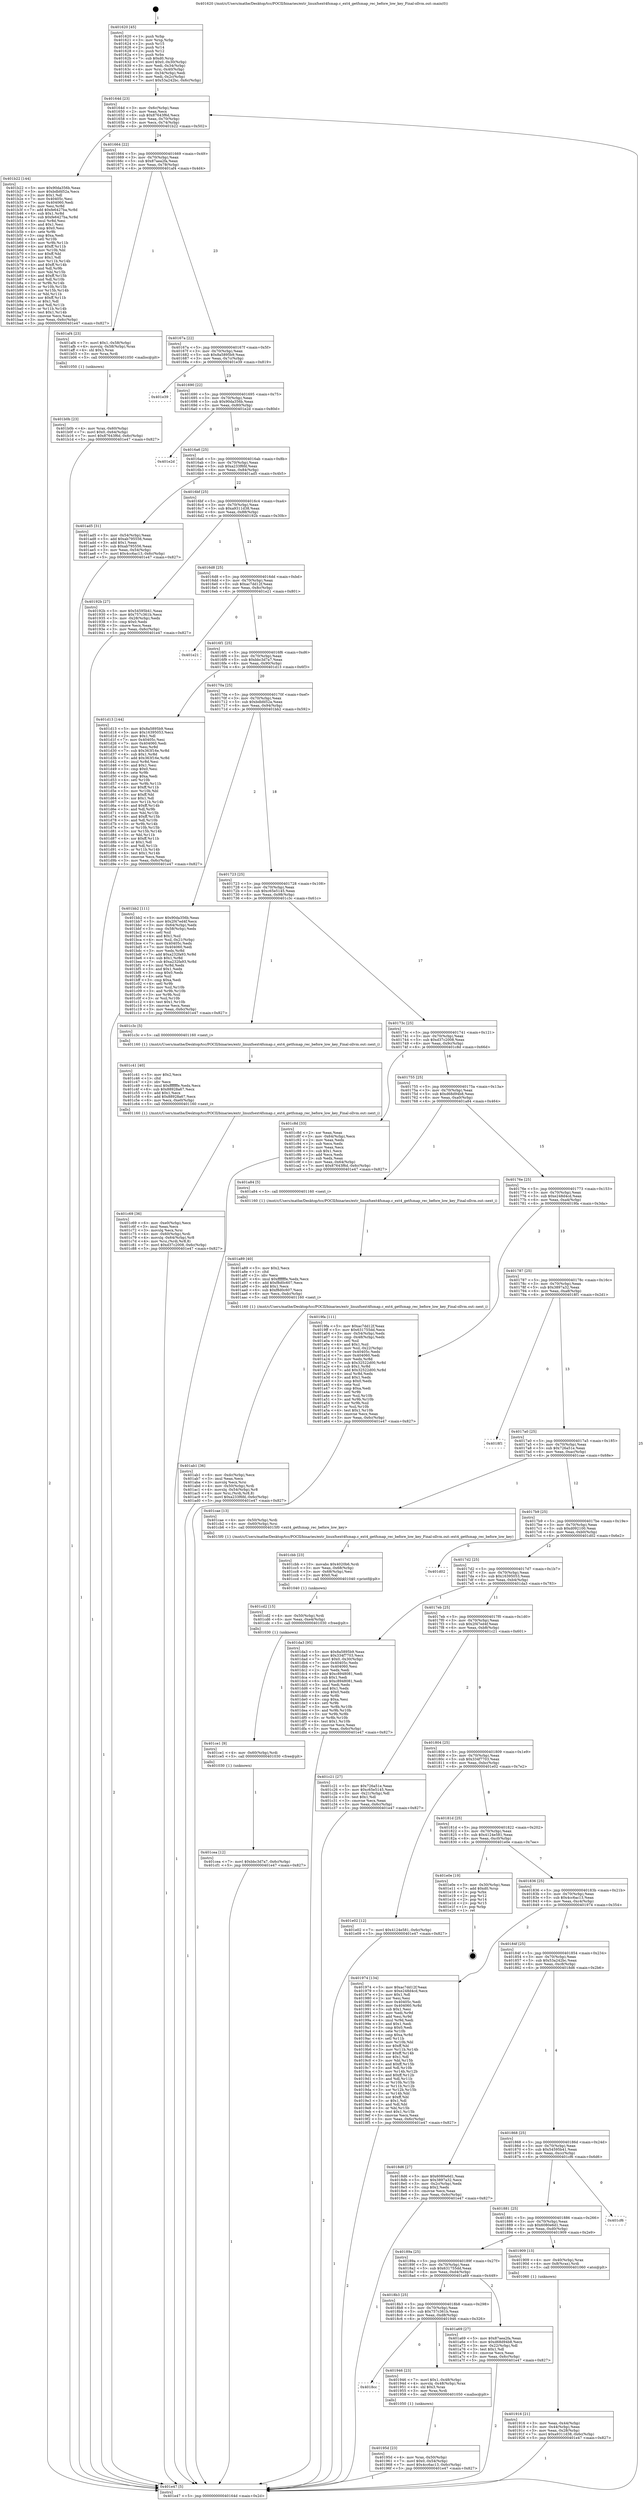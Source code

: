 digraph "0x401620" {
  label = "0x401620 (/mnt/c/Users/mathe/Desktop/tcc/POCII/binaries/extr_linuxfsext4fsmap.c_ext4_getfsmap_rec_before_low_key_Final-ollvm.out::main(0))"
  labelloc = "t"
  node[shape=record]

  Entry [label="",width=0.3,height=0.3,shape=circle,fillcolor=black,style=filled]
  "0x40164d" [label="{
     0x40164d [23]\l
     | [instrs]\l
     &nbsp;&nbsp;0x40164d \<+3\>: mov -0x6c(%rbp),%eax\l
     &nbsp;&nbsp;0x401650 \<+2\>: mov %eax,%ecx\l
     &nbsp;&nbsp;0x401652 \<+6\>: sub $0x87643f6d,%ecx\l
     &nbsp;&nbsp;0x401658 \<+3\>: mov %eax,-0x70(%rbp)\l
     &nbsp;&nbsp;0x40165b \<+3\>: mov %ecx,-0x74(%rbp)\l
     &nbsp;&nbsp;0x40165e \<+6\>: je 0000000000401b22 \<main+0x502\>\l
  }"]
  "0x401b22" [label="{
     0x401b22 [144]\l
     | [instrs]\l
     &nbsp;&nbsp;0x401b22 \<+5\>: mov $0x90da356b,%eax\l
     &nbsp;&nbsp;0x401b27 \<+5\>: mov $0xbdbfd52a,%ecx\l
     &nbsp;&nbsp;0x401b2c \<+2\>: mov $0x1,%dl\l
     &nbsp;&nbsp;0x401b2e \<+7\>: mov 0x40405c,%esi\l
     &nbsp;&nbsp;0x401b35 \<+7\>: mov 0x404060,%edi\l
     &nbsp;&nbsp;0x401b3c \<+3\>: mov %esi,%r8d\l
     &nbsp;&nbsp;0x401b3f \<+7\>: add $0xfe6427ba,%r8d\l
     &nbsp;&nbsp;0x401b46 \<+4\>: sub $0x1,%r8d\l
     &nbsp;&nbsp;0x401b4a \<+7\>: sub $0xfe6427ba,%r8d\l
     &nbsp;&nbsp;0x401b51 \<+4\>: imul %r8d,%esi\l
     &nbsp;&nbsp;0x401b55 \<+3\>: and $0x1,%esi\l
     &nbsp;&nbsp;0x401b58 \<+3\>: cmp $0x0,%esi\l
     &nbsp;&nbsp;0x401b5b \<+4\>: sete %r9b\l
     &nbsp;&nbsp;0x401b5f \<+3\>: cmp $0xa,%edi\l
     &nbsp;&nbsp;0x401b62 \<+4\>: setl %r10b\l
     &nbsp;&nbsp;0x401b66 \<+3\>: mov %r9b,%r11b\l
     &nbsp;&nbsp;0x401b69 \<+4\>: xor $0xff,%r11b\l
     &nbsp;&nbsp;0x401b6d \<+3\>: mov %r10b,%bl\l
     &nbsp;&nbsp;0x401b70 \<+3\>: xor $0xff,%bl\l
     &nbsp;&nbsp;0x401b73 \<+3\>: xor $0x1,%dl\l
     &nbsp;&nbsp;0x401b76 \<+3\>: mov %r11b,%r14b\l
     &nbsp;&nbsp;0x401b79 \<+4\>: and $0xff,%r14b\l
     &nbsp;&nbsp;0x401b7d \<+3\>: and %dl,%r9b\l
     &nbsp;&nbsp;0x401b80 \<+3\>: mov %bl,%r15b\l
     &nbsp;&nbsp;0x401b83 \<+4\>: and $0xff,%r15b\l
     &nbsp;&nbsp;0x401b87 \<+3\>: and %dl,%r10b\l
     &nbsp;&nbsp;0x401b8a \<+3\>: or %r9b,%r14b\l
     &nbsp;&nbsp;0x401b8d \<+3\>: or %r10b,%r15b\l
     &nbsp;&nbsp;0x401b90 \<+3\>: xor %r15b,%r14b\l
     &nbsp;&nbsp;0x401b93 \<+3\>: or %bl,%r11b\l
     &nbsp;&nbsp;0x401b96 \<+4\>: xor $0xff,%r11b\l
     &nbsp;&nbsp;0x401b9a \<+3\>: or $0x1,%dl\l
     &nbsp;&nbsp;0x401b9d \<+3\>: and %dl,%r11b\l
     &nbsp;&nbsp;0x401ba0 \<+3\>: or %r11b,%r14b\l
     &nbsp;&nbsp;0x401ba3 \<+4\>: test $0x1,%r14b\l
     &nbsp;&nbsp;0x401ba7 \<+3\>: cmovne %ecx,%eax\l
     &nbsp;&nbsp;0x401baa \<+3\>: mov %eax,-0x6c(%rbp)\l
     &nbsp;&nbsp;0x401bad \<+5\>: jmp 0000000000401e47 \<main+0x827\>\l
  }"]
  "0x401664" [label="{
     0x401664 [22]\l
     | [instrs]\l
     &nbsp;&nbsp;0x401664 \<+5\>: jmp 0000000000401669 \<main+0x49\>\l
     &nbsp;&nbsp;0x401669 \<+3\>: mov -0x70(%rbp),%eax\l
     &nbsp;&nbsp;0x40166c \<+5\>: sub $0x87aea2fa,%eax\l
     &nbsp;&nbsp;0x401671 \<+3\>: mov %eax,-0x78(%rbp)\l
     &nbsp;&nbsp;0x401674 \<+6\>: je 0000000000401af4 \<main+0x4d4\>\l
  }"]
  Exit [label="",width=0.3,height=0.3,shape=circle,fillcolor=black,style=filled,peripheries=2]
  "0x401af4" [label="{
     0x401af4 [23]\l
     | [instrs]\l
     &nbsp;&nbsp;0x401af4 \<+7\>: movl $0x1,-0x58(%rbp)\l
     &nbsp;&nbsp;0x401afb \<+4\>: movslq -0x58(%rbp),%rax\l
     &nbsp;&nbsp;0x401aff \<+4\>: shl $0x3,%rax\l
     &nbsp;&nbsp;0x401b03 \<+3\>: mov %rax,%rdi\l
     &nbsp;&nbsp;0x401b06 \<+5\>: call 0000000000401050 \<malloc@plt\>\l
     | [calls]\l
     &nbsp;&nbsp;0x401050 \{1\} (unknown)\l
  }"]
  "0x40167a" [label="{
     0x40167a [22]\l
     | [instrs]\l
     &nbsp;&nbsp;0x40167a \<+5\>: jmp 000000000040167f \<main+0x5f\>\l
     &nbsp;&nbsp;0x40167f \<+3\>: mov -0x70(%rbp),%eax\l
     &nbsp;&nbsp;0x401682 \<+5\>: sub $0x8a5895b9,%eax\l
     &nbsp;&nbsp;0x401687 \<+3\>: mov %eax,-0x7c(%rbp)\l
     &nbsp;&nbsp;0x40168a \<+6\>: je 0000000000401e39 \<main+0x819\>\l
  }"]
  "0x401cea" [label="{
     0x401cea [12]\l
     | [instrs]\l
     &nbsp;&nbsp;0x401cea \<+7\>: movl $0xbbc3d7a7,-0x6c(%rbp)\l
     &nbsp;&nbsp;0x401cf1 \<+5\>: jmp 0000000000401e47 \<main+0x827\>\l
  }"]
  "0x401e39" [label="{
     0x401e39\l
  }", style=dashed]
  "0x401690" [label="{
     0x401690 [22]\l
     | [instrs]\l
     &nbsp;&nbsp;0x401690 \<+5\>: jmp 0000000000401695 \<main+0x75\>\l
     &nbsp;&nbsp;0x401695 \<+3\>: mov -0x70(%rbp),%eax\l
     &nbsp;&nbsp;0x401698 \<+5\>: sub $0x90da356b,%eax\l
     &nbsp;&nbsp;0x40169d \<+3\>: mov %eax,-0x80(%rbp)\l
     &nbsp;&nbsp;0x4016a0 \<+6\>: je 0000000000401e2d \<main+0x80d\>\l
  }"]
  "0x401ce1" [label="{
     0x401ce1 [9]\l
     | [instrs]\l
     &nbsp;&nbsp;0x401ce1 \<+4\>: mov -0x60(%rbp),%rdi\l
     &nbsp;&nbsp;0x401ce5 \<+5\>: call 0000000000401030 \<free@plt\>\l
     | [calls]\l
     &nbsp;&nbsp;0x401030 \{1\} (unknown)\l
  }"]
  "0x401e2d" [label="{
     0x401e2d\l
  }", style=dashed]
  "0x4016a6" [label="{
     0x4016a6 [25]\l
     | [instrs]\l
     &nbsp;&nbsp;0x4016a6 \<+5\>: jmp 00000000004016ab \<main+0x8b\>\l
     &nbsp;&nbsp;0x4016ab \<+3\>: mov -0x70(%rbp),%eax\l
     &nbsp;&nbsp;0x4016ae \<+5\>: sub $0xa233f6fd,%eax\l
     &nbsp;&nbsp;0x4016b3 \<+6\>: mov %eax,-0x84(%rbp)\l
     &nbsp;&nbsp;0x4016b9 \<+6\>: je 0000000000401ad5 \<main+0x4b5\>\l
  }"]
  "0x401cd2" [label="{
     0x401cd2 [15]\l
     | [instrs]\l
     &nbsp;&nbsp;0x401cd2 \<+4\>: mov -0x50(%rbp),%rdi\l
     &nbsp;&nbsp;0x401cd6 \<+6\>: mov %eax,-0xe4(%rbp)\l
     &nbsp;&nbsp;0x401cdc \<+5\>: call 0000000000401030 \<free@plt\>\l
     | [calls]\l
     &nbsp;&nbsp;0x401030 \{1\} (unknown)\l
  }"]
  "0x401ad5" [label="{
     0x401ad5 [31]\l
     | [instrs]\l
     &nbsp;&nbsp;0x401ad5 \<+3\>: mov -0x54(%rbp),%eax\l
     &nbsp;&nbsp;0x401ad8 \<+5\>: add $0xab795556,%eax\l
     &nbsp;&nbsp;0x401add \<+3\>: add $0x1,%eax\l
     &nbsp;&nbsp;0x401ae0 \<+5\>: sub $0xab795556,%eax\l
     &nbsp;&nbsp;0x401ae5 \<+3\>: mov %eax,-0x54(%rbp)\l
     &nbsp;&nbsp;0x401ae8 \<+7\>: movl $0x4cc6ac13,-0x6c(%rbp)\l
     &nbsp;&nbsp;0x401aef \<+5\>: jmp 0000000000401e47 \<main+0x827\>\l
  }"]
  "0x4016bf" [label="{
     0x4016bf [25]\l
     | [instrs]\l
     &nbsp;&nbsp;0x4016bf \<+5\>: jmp 00000000004016c4 \<main+0xa4\>\l
     &nbsp;&nbsp;0x4016c4 \<+3\>: mov -0x70(%rbp),%eax\l
     &nbsp;&nbsp;0x4016c7 \<+5\>: sub $0xa9311d38,%eax\l
     &nbsp;&nbsp;0x4016cc \<+6\>: mov %eax,-0x88(%rbp)\l
     &nbsp;&nbsp;0x4016d2 \<+6\>: je 000000000040192b \<main+0x30b\>\l
  }"]
  "0x401cbb" [label="{
     0x401cbb [23]\l
     | [instrs]\l
     &nbsp;&nbsp;0x401cbb \<+10\>: movabs $0x4020b6,%rdi\l
     &nbsp;&nbsp;0x401cc5 \<+3\>: mov %eax,-0x68(%rbp)\l
     &nbsp;&nbsp;0x401cc8 \<+3\>: mov -0x68(%rbp),%esi\l
     &nbsp;&nbsp;0x401ccb \<+2\>: mov $0x0,%al\l
     &nbsp;&nbsp;0x401ccd \<+5\>: call 0000000000401040 \<printf@plt\>\l
     | [calls]\l
     &nbsp;&nbsp;0x401040 \{1\} (unknown)\l
  }"]
  "0x40192b" [label="{
     0x40192b [27]\l
     | [instrs]\l
     &nbsp;&nbsp;0x40192b \<+5\>: mov $0x54595b41,%eax\l
     &nbsp;&nbsp;0x401930 \<+5\>: mov $0x757c361b,%ecx\l
     &nbsp;&nbsp;0x401935 \<+3\>: mov -0x28(%rbp),%edx\l
     &nbsp;&nbsp;0x401938 \<+3\>: cmp $0x0,%edx\l
     &nbsp;&nbsp;0x40193b \<+3\>: cmove %ecx,%eax\l
     &nbsp;&nbsp;0x40193e \<+3\>: mov %eax,-0x6c(%rbp)\l
     &nbsp;&nbsp;0x401941 \<+5\>: jmp 0000000000401e47 \<main+0x827\>\l
  }"]
  "0x4016d8" [label="{
     0x4016d8 [25]\l
     | [instrs]\l
     &nbsp;&nbsp;0x4016d8 \<+5\>: jmp 00000000004016dd \<main+0xbd\>\l
     &nbsp;&nbsp;0x4016dd \<+3\>: mov -0x70(%rbp),%eax\l
     &nbsp;&nbsp;0x4016e0 \<+5\>: sub $0xac7dd12f,%eax\l
     &nbsp;&nbsp;0x4016e5 \<+6\>: mov %eax,-0x8c(%rbp)\l
     &nbsp;&nbsp;0x4016eb \<+6\>: je 0000000000401e21 \<main+0x801\>\l
  }"]
  "0x401c69" [label="{
     0x401c69 [36]\l
     | [instrs]\l
     &nbsp;&nbsp;0x401c69 \<+6\>: mov -0xe0(%rbp),%ecx\l
     &nbsp;&nbsp;0x401c6f \<+3\>: imul %eax,%ecx\l
     &nbsp;&nbsp;0x401c72 \<+3\>: movslq %ecx,%rsi\l
     &nbsp;&nbsp;0x401c75 \<+4\>: mov -0x60(%rbp),%rdi\l
     &nbsp;&nbsp;0x401c79 \<+4\>: movslq -0x64(%rbp),%r8\l
     &nbsp;&nbsp;0x401c7d \<+4\>: mov %rsi,(%rdi,%r8,8)\l
     &nbsp;&nbsp;0x401c81 \<+7\>: movl $0xd37c2008,-0x6c(%rbp)\l
     &nbsp;&nbsp;0x401c88 \<+5\>: jmp 0000000000401e47 \<main+0x827\>\l
  }"]
  "0x401e21" [label="{
     0x401e21\l
  }", style=dashed]
  "0x4016f1" [label="{
     0x4016f1 [25]\l
     | [instrs]\l
     &nbsp;&nbsp;0x4016f1 \<+5\>: jmp 00000000004016f6 \<main+0xd6\>\l
     &nbsp;&nbsp;0x4016f6 \<+3\>: mov -0x70(%rbp),%eax\l
     &nbsp;&nbsp;0x4016f9 \<+5\>: sub $0xbbc3d7a7,%eax\l
     &nbsp;&nbsp;0x4016fe \<+6\>: mov %eax,-0x90(%rbp)\l
     &nbsp;&nbsp;0x401704 \<+6\>: je 0000000000401d13 \<main+0x6f3\>\l
  }"]
  "0x401c41" [label="{
     0x401c41 [40]\l
     | [instrs]\l
     &nbsp;&nbsp;0x401c41 \<+5\>: mov $0x2,%ecx\l
     &nbsp;&nbsp;0x401c46 \<+1\>: cltd\l
     &nbsp;&nbsp;0x401c47 \<+2\>: idiv %ecx\l
     &nbsp;&nbsp;0x401c49 \<+6\>: imul $0xfffffffe,%edx,%ecx\l
     &nbsp;&nbsp;0x401c4f \<+6\>: sub $0x88928a67,%ecx\l
     &nbsp;&nbsp;0x401c55 \<+3\>: add $0x1,%ecx\l
     &nbsp;&nbsp;0x401c58 \<+6\>: add $0x88928a67,%ecx\l
     &nbsp;&nbsp;0x401c5e \<+6\>: mov %ecx,-0xe0(%rbp)\l
     &nbsp;&nbsp;0x401c64 \<+5\>: call 0000000000401160 \<next_i\>\l
     | [calls]\l
     &nbsp;&nbsp;0x401160 \{1\} (/mnt/c/Users/mathe/Desktop/tcc/POCII/binaries/extr_linuxfsext4fsmap.c_ext4_getfsmap_rec_before_low_key_Final-ollvm.out::next_i)\l
  }"]
  "0x401d13" [label="{
     0x401d13 [144]\l
     | [instrs]\l
     &nbsp;&nbsp;0x401d13 \<+5\>: mov $0x8a5895b9,%eax\l
     &nbsp;&nbsp;0x401d18 \<+5\>: mov $0x16395053,%ecx\l
     &nbsp;&nbsp;0x401d1d \<+2\>: mov $0x1,%dl\l
     &nbsp;&nbsp;0x401d1f \<+7\>: mov 0x40405c,%esi\l
     &nbsp;&nbsp;0x401d26 \<+7\>: mov 0x404060,%edi\l
     &nbsp;&nbsp;0x401d2d \<+3\>: mov %esi,%r8d\l
     &nbsp;&nbsp;0x401d30 \<+7\>: sub $0x363f16e,%r8d\l
     &nbsp;&nbsp;0x401d37 \<+4\>: sub $0x1,%r8d\l
     &nbsp;&nbsp;0x401d3b \<+7\>: add $0x363f16e,%r8d\l
     &nbsp;&nbsp;0x401d42 \<+4\>: imul %r8d,%esi\l
     &nbsp;&nbsp;0x401d46 \<+3\>: and $0x1,%esi\l
     &nbsp;&nbsp;0x401d49 \<+3\>: cmp $0x0,%esi\l
     &nbsp;&nbsp;0x401d4c \<+4\>: sete %r9b\l
     &nbsp;&nbsp;0x401d50 \<+3\>: cmp $0xa,%edi\l
     &nbsp;&nbsp;0x401d53 \<+4\>: setl %r10b\l
     &nbsp;&nbsp;0x401d57 \<+3\>: mov %r9b,%r11b\l
     &nbsp;&nbsp;0x401d5a \<+4\>: xor $0xff,%r11b\l
     &nbsp;&nbsp;0x401d5e \<+3\>: mov %r10b,%bl\l
     &nbsp;&nbsp;0x401d61 \<+3\>: xor $0xff,%bl\l
     &nbsp;&nbsp;0x401d64 \<+3\>: xor $0x1,%dl\l
     &nbsp;&nbsp;0x401d67 \<+3\>: mov %r11b,%r14b\l
     &nbsp;&nbsp;0x401d6a \<+4\>: and $0xff,%r14b\l
     &nbsp;&nbsp;0x401d6e \<+3\>: and %dl,%r9b\l
     &nbsp;&nbsp;0x401d71 \<+3\>: mov %bl,%r15b\l
     &nbsp;&nbsp;0x401d74 \<+4\>: and $0xff,%r15b\l
     &nbsp;&nbsp;0x401d78 \<+3\>: and %dl,%r10b\l
     &nbsp;&nbsp;0x401d7b \<+3\>: or %r9b,%r14b\l
     &nbsp;&nbsp;0x401d7e \<+3\>: or %r10b,%r15b\l
     &nbsp;&nbsp;0x401d81 \<+3\>: xor %r15b,%r14b\l
     &nbsp;&nbsp;0x401d84 \<+3\>: or %bl,%r11b\l
     &nbsp;&nbsp;0x401d87 \<+4\>: xor $0xff,%r11b\l
     &nbsp;&nbsp;0x401d8b \<+3\>: or $0x1,%dl\l
     &nbsp;&nbsp;0x401d8e \<+3\>: and %dl,%r11b\l
     &nbsp;&nbsp;0x401d91 \<+3\>: or %r11b,%r14b\l
     &nbsp;&nbsp;0x401d94 \<+4\>: test $0x1,%r14b\l
     &nbsp;&nbsp;0x401d98 \<+3\>: cmovne %ecx,%eax\l
     &nbsp;&nbsp;0x401d9b \<+3\>: mov %eax,-0x6c(%rbp)\l
     &nbsp;&nbsp;0x401d9e \<+5\>: jmp 0000000000401e47 \<main+0x827\>\l
  }"]
  "0x40170a" [label="{
     0x40170a [25]\l
     | [instrs]\l
     &nbsp;&nbsp;0x40170a \<+5\>: jmp 000000000040170f \<main+0xef\>\l
     &nbsp;&nbsp;0x40170f \<+3\>: mov -0x70(%rbp),%eax\l
     &nbsp;&nbsp;0x401712 \<+5\>: sub $0xbdbfd52a,%eax\l
     &nbsp;&nbsp;0x401717 \<+6\>: mov %eax,-0x94(%rbp)\l
     &nbsp;&nbsp;0x40171d \<+6\>: je 0000000000401bb2 \<main+0x592\>\l
  }"]
  "0x401b0b" [label="{
     0x401b0b [23]\l
     | [instrs]\l
     &nbsp;&nbsp;0x401b0b \<+4\>: mov %rax,-0x60(%rbp)\l
     &nbsp;&nbsp;0x401b0f \<+7\>: movl $0x0,-0x64(%rbp)\l
     &nbsp;&nbsp;0x401b16 \<+7\>: movl $0x87643f6d,-0x6c(%rbp)\l
     &nbsp;&nbsp;0x401b1d \<+5\>: jmp 0000000000401e47 \<main+0x827\>\l
  }"]
  "0x401bb2" [label="{
     0x401bb2 [111]\l
     | [instrs]\l
     &nbsp;&nbsp;0x401bb2 \<+5\>: mov $0x90da356b,%eax\l
     &nbsp;&nbsp;0x401bb7 \<+5\>: mov $0x2f47ed4f,%ecx\l
     &nbsp;&nbsp;0x401bbc \<+3\>: mov -0x64(%rbp),%edx\l
     &nbsp;&nbsp;0x401bbf \<+3\>: cmp -0x58(%rbp),%edx\l
     &nbsp;&nbsp;0x401bc2 \<+4\>: setl %sil\l
     &nbsp;&nbsp;0x401bc6 \<+4\>: and $0x1,%sil\l
     &nbsp;&nbsp;0x401bca \<+4\>: mov %sil,-0x21(%rbp)\l
     &nbsp;&nbsp;0x401bce \<+7\>: mov 0x40405c,%edx\l
     &nbsp;&nbsp;0x401bd5 \<+7\>: mov 0x404060,%edi\l
     &nbsp;&nbsp;0x401bdc \<+3\>: mov %edx,%r8d\l
     &nbsp;&nbsp;0x401bdf \<+7\>: add $0xa232fa93,%r8d\l
     &nbsp;&nbsp;0x401be6 \<+4\>: sub $0x1,%r8d\l
     &nbsp;&nbsp;0x401bea \<+7\>: sub $0xa232fa93,%r8d\l
     &nbsp;&nbsp;0x401bf1 \<+4\>: imul %r8d,%edx\l
     &nbsp;&nbsp;0x401bf5 \<+3\>: and $0x1,%edx\l
     &nbsp;&nbsp;0x401bf8 \<+3\>: cmp $0x0,%edx\l
     &nbsp;&nbsp;0x401bfb \<+4\>: sete %sil\l
     &nbsp;&nbsp;0x401bff \<+3\>: cmp $0xa,%edi\l
     &nbsp;&nbsp;0x401c02 \<+4\>: setl %r9b\l
     &nbsp;&nbsp;0x401c06 \<+3\>: mov %sil,%r10b\l
     &nbsp;&nbsp;0x401c09 \<+3\>: and %r9b,%r10b\l
     &nbsp;&nbsp;0x401c0c \<+3\>: xor %r9b,%sil\l
     &nbsp;&nbsp;0x401c0f \<+3\>: or %sil,%r10b\l
     &nbsp;&nbsp;0x401c12 \<+4\>: test $0x1,%r10b\l
     &nbsp;&nbsp;0x401c16 \<+3\>: cmovne %ecx,%eax\l
     &nbsp;&nbsp;0x401c19 \<+3\>: mov %eax,-0x6c(%rbp)\l
     &nbsp;&nbsp;0x401c1c \<+5\>: jmp 0000000000401e47 \<main+0x827\>\l
  }"]
  "0x401723" [label="{
     0x401723 [25]\l
     | [instrs]\l
     &nbsp;&nbsp;0x401723 \<+5\>: jmp 0000000000401728 \<main+0x108\>\l
     &nbsp;&nbsp;0x401728 \<+3\>: mov -0x70(%rbp),%eax\l
     &nbsp;&nbsp;0x40172b \<+5\>: sub $0xc65e5145,%eax\l
     &nbsp;&nbsp;0x401730 \<+6\>: mov %eax,-0x98(%rbp)\l
     &nbsp;&nbsp;0x401736 \<+6\>: je 0000000000401c3c \<main+0x61c\>\l
  }"]
  "0x401ab1" [label="{
     0x401ab1 [36]\l
     | [instrs]\l
     &nbsp;&nbsp;0x401ab1 \<+6\>: mov -0xdc(%rbp),%ecx\l
     &nbsp;&nbsp;0x401ab7 \<+3\>: imul %eax,%ecx\l
     &nbsp;&nbsp;0x401aba \<+3\>: movslq %ecx,%rsi\l
     &nbsp;&nbsp;0x401abd \<+4\>: mov -0x50(%rbp),%rdi\l
     &nbsp;&nbsp;0x401ac1 \<+4\>: movslq -0x54(%rbp),%r8\l
     &nbsp;&nbsp;0x401ac5 \<+4\>: mov %rsi,(%rdi,%r8,8)\l
     &nbsp;&nbsp;0x401ac9 \<+7\>: movl $0xa233f6fd,-0x6c(%rbp)\l
     &nbsp;&nbsp;0x401ad0 \<+5\>: jmp 0000000000401e47 \<main+0x827\>\l
  }"]
  "0x401c3c" [label="{
     0x401c3c [5]\l
     | [instrs]\l
     &nbsp;&nbsp;0x401c3c \<+5\>: call 0000000000401160 \<next_i\>\l
     | [calls]\l
     &nbsp;&nbsp;0x401160 \{1\} (/mnt/c/Users/mathe/Desktop/tcc/POCII/binaries/extr_linuxfsext4fsmap.c_ext4_getfsmap_rec_before_low_key_Final-ollvm.out::next_i)\l
  }"]
  "0x40173c" [label="{
     0x40173c [25]\l
     | [instrs]\l
     &nbsp;&nbsp;0x40173c \<+5\>: jmp 0000000000401741 \<main+0x121\>\l
     &nbsp;&nbsp;0x401741 \<+3\>: mov -0x70(%rbp),%eax\l
     &nbsp;&nbsp;0x401744 \<+5\>: sub $0xd37c2008,%eax\l
     &nbsp;&nbsp;0x401749 \<+6\>: mov %eax,-0x9c(%rbp)\l
     &nbsp;&nbsp;0x40174f \<+6\>: je 0000000000401c8d \<main+0x66d\>\l
  }"]
  "0x401a89" [label="{
     0x401a89 [40]\l
     | [instrs]\l
     &nbsp;&nbsp;0x401a89 \<+5\>: mov $0x2,%ecx\l
     &nbsp;&nbsp;0x401a8e \<+1\>: cltd\l
     &nbsp;&nbsp;0x401a8f \<+2\>: idiv %ecx\l
     &nbsp;&nbsp;0x401a91 \<+6\>: imul $0xfffffffe,%edx,%ecx\l
     &nbsp;&nbsp;0x401a97 \<+6\>: add $0xf8d0c607,%ecx\l
     &nbsp;&nbsp;0x401a9d \<+3\>: add $0x1,%ecx\l
     &nbsp;&nbsp;0x401aa0 \<+6\>: sub $0xf8d0c607,%ecx\l
     &nbsp;&nbsp;0x401aa6 \<+6\>: mov %ecx,-0xdc(%rbp)\l
     &nbsp;&nbsp;0x401aac \<+5\>: call 0000000000401160 \<next_i\>\l
     | [calls]\l
     &nbsp;&nbsp;0x401160 \{1\} (/mnt/c/Users/mathe/Desktop/tcc/POCII/binaries/extr_linuxfsext4fsmap.c_ext4_getfsmap_rec_before_low_key_Final-ollvm.out::next_i)\l
  }"]
  "0x401c8d" [label="{
     0x401c8d [33]\l
     | [instrs]\l
     &nbsp;&nbsp;0x401c8d \<+2\>: xor %eax,%eax\l
     &nbsp;&nbsp;0x401c8f \<+3\>: mov -0x64(%rbp),%ecx\l
     &nbsp;&nbsp;0x401c92 \<+2\>: mov %eax,%edx\l
     &nbsp;&nbsp;0x401c94 \<+2\>: sub %ecx,%edx\l
     &nbsp;&nbsp;0x401c96 \<+2\>: mov %eax,%ecx\l
     &nbsp;&nbsp;0x401c98 \<+3\>: sub $0x1,%ecx\l
     &nbsp;&nbsp;0x401c9b \<+2\>: add %ecx,%edx\l
     &nbsp;&nbsp;0x401c9d \<+2\>: sub %edx,%eax\l
     &nbsp;&nbsp;0x401c9f \<+3\>: mov %eax,-0x64(%rbp)\l
     &nbsp;&nbsp;0x401ca2 \<+7\>: movl $0x87643f6d,-0x6c(%rbp)\l
     &nbsp;&nbsp;0x401ca9 \<+5\>: jmp 0000000000401e47 \<main+0x827\>\l
  }"]
  "0x401755" [label="{
     0x401755 [25]\l
     | [instrs]\l
     &nbsp;&nbsp;0x401755 \<+5\>: jmp 000000000040175a \<main+0x13a\>\l
     &nbsp;&nbsp;0x40175a \<+3\>: mov -0x70(%rbp),%eax\l
     &nbsp;&nbsp;0x40175d \<+5\>: sub $0xd68d94b8,%eax\l
     &nbsp;&nbsp;0x401762 \<+6\>: mov %eax,-0xa0(%rbp)\l
     &nbsp;&nbsp;0x401768 \<+6\>: je 0000000000401a84 \<main+0x464\>\l
  }"]
  "0x40195d" [label="{
     0x40195d [23]\l
     | [instrs]\l
     &nbsp;&nbsp;0x40195d \<+4\>: mov %rax,-0x50(%rbp)\l
     &nbsp;&nbsp;0x401961 \<+7\>: movl $0x0,-0x54(%rbp)\l
     &nbsp;&nbsp;0x401968 \<+7\>: movl $0x4cc6ac13,-0x6c(%rbp)\l
     &nbsp;&nbsp;0x40196f \<+5\>: jmp 0000000000401e47 \<main+0x827\>\l
  }"]
  "0x401a84" [label="{
     0x401a84 [5]\l
     | [instrs]\l
     &nbsp;&nbsp;0x401a84 \<+5\>: call 0000000000401160 \<next_i\>\l
     | [calls]\l
     &nbsp;&nbsp;0x401160 \{1\} (/mnt/c/Users/mathe/Desktop/tcc/POCII/binaries/extr_linuxfsext4fsmap.c_ext4_getfsmap_rec_before_low_key_Final-ollvm.out::next_i)\l
  }"]
  "0x40176e" [label="{
     0x40176e [25]\l
     | [instrs]\l
     &nbsp;&nbsp;0x40176e \<+5\>: jmp 0000000000401773 \<main+0x153\>\l
     &nbsp;&nbsp;0x401773 \<+3\>: mov -0x70(%rbp),%eax\l
     &nbsp;&nbsp;0x401776 \<+5\>: sub $0xe248d4cd,%eax\l
     &nbsp;&nbsp;0x40177b \<+6\>: mov %eax,-0xa4(%rbp)\l
     &nbsp;&nbsp;0x401781 \<+6\>: je 00000000004019fa \<main+0x3da\>\l
  }"]
  "0x4018cc" [label="{
     0x4018cc\l
  }", style=dashed]
  "0x4019fa" [label="{
     0x4019fa [111]\l
     | [instrs]\l
     &nbsp;&nbsp;0x4019fa \<+5\>: mov $0xac7dd12f,%eax\l
     &nbsp;&nbsp;0x4019ff \<+5\>: mov $0x631755dd,%ecx\l
     &nbsp;&nbsp;0x401a04 \<+3\>: mov -0x54(%rbp),%edx\l
     &nbsp;&nbsp;0x401a07 \<+3\>: cmp -0x48(%rbp),%edx\l
     &nbsp;&nbsp;0x401a0a \<+4\>: setl %sil\l
     &nbsp;&nbsp;0x401a0e \<+4\>: and $0x1,%sil\l
     &nbsp;&nbsp;0x401a12 \<+4\>: mov %sil,-0x22(%rbp)\l
     &nbsp;&nbsp;0x401a16 \<+7\>: mov 0x40405c,%edx\l
     &nbsp;&nbsp;0x401a1d \<+7\>: mov 0x404060,%edi\l
     &nbsp;&nbsp;0x401a24 \<+3\>: mov %edx,%r8d\l
     &nbsp;&nbsp;0x401a27 \<+7\>: sub $0x32522d00,%r8d\l
     &nbsp;&nbsp;0x401a2e \<+4\>: sub $0x1,%r8d\l
     &nbsp;&nbsp;0x401a32 \<+7\>: add $0x32522d00,%r8d\l
     &nbsp;&nbsp;0x401a39 \<+4\>: imul %r8d,%edx\l
     &nbsp;&nbsp;0x401a3d \<+3\>: and $0x1,%edx\l
     &nbsp;&nbsp;0x401a40 \<+3\>: cmp $0x0,%edx\l
     &nbsp;&nbsp;0x401a43 \<+4\>: sete %sil\l
     &nbsp;&nbsp;0x401a47 \<+3\>: cmp $0xa,%edi\l
     &nbsp;&nbsp;0x401a4a \<+4\>: setl %r9b\l
     &nbsp;&nbsp;0x401a4e \<+3\>: mov %sil,%r10b\l
     &nbsp;&nbsp;0x401a51 \<+3\>: and %r9b,%r10b\l
     &nbsp;&nbsp;0x401a54 \<+3\>: xor %r9b,%sil\l
     &nbsp;&nbsp;0x401a57 \<+3\>: or %sil,%r10b\l
     &nbsp;&nbsp;0x401a5a \<+4\>: test $0x1,%r10b\l
     &nbsp;&nbsp;0x401a5e \<+3\>: cmovne %ecx,%eax\l
     &nbsp;&nbsp;0x401a61 \<+3\>: mov %eax,-0x6c(%rbp)\l
     &nbsp;&nbsp;0x401a64 \<+5\>: jmp 0000000000401e47 \<main+0x827\>\l
  }"]
  "0x401787" [label="{
     0x401787 [25]\l
     | [instrs]\l
     &nbsp;&nbsp;0x401787 \<+5\>: jmp 000000000040178c \<main+0x16c\>\l
     &nbsp;&nbsp;0x40178c \<+3\>: mov -0x70(%rbp),%eax\l
     &nbsp;&nbsp;0x40178f \<+5\>: sub $0x3897a32,%eax\l
     &nbsp;&nbsp;0x401794 \<+6\>: mov %eax,-0xa8(%rbp)\l
     &nbsp;&nbsp;0x40179a \<+6\>: je 00000000004018f1 \<main+0x2d1\>\l
  }"]
  "0x401946" [label="{
     0x401946 [23]\l
     | [instrs]\l
     &nbsp;&nbsp;0x401946 \<+7\>: movl $0x1,-0x48(%rbp)\l
     &nbsp;&nbsp;0x40194d \<+4\>: movslq -0x48(%rbp),%rax\l
     &nbsp;&nbsp;0x401951 \<+4\>: shl $0x3,%rax\l
     &nbsp;&nbsp;0x401955 \<+3\>: mov %rax,%rdi\l
     &nbsp;&nbsp;0x401958 \<+5\>: call 0000000000401050 \<malloc@plt\>\l
     | [calls]\l
     &nbsp;&nbsp;0x401050 \{1\} (unknown)\l
  }"]
  "0x4018f1" [label="{
     0x4018f1\l
  }", style=dashed]
  "0x4017a0" [label="{
     0x4017a0 [25]\l
     | [instrs]\l
     &nbsp;&nbsp;0x4017a0 \<+5\>: jmp 00000000004017a5 \<main+0x185\>\l
     &nbsp;&nbsp;0x4017a5 \<+3\>: mov -0x70(%rbp),%eax\l
     &nbsp;&nbsp;0x4017a8 \<+5\>: sub $0x726a51e,%eax\l
     &nbsp;&nbsp;0x4017ad \<+6\>: mov %eax,-0xac(%rbp)\l
     &nbsp;&nbsp;0x4017b3 \<+6\>: je 0000000000401cae \<main+0x68e\>\l
  }"]
  "0x4018b3" [label="{
     0x4018b3 [25]\l
     | [instrs]\l
     &nbsp;&nbsp;0x4018b3 \<+5\>: jmp 00000000004018b8 \<main+0x298\>\l
     &nbsp;&nbsp;0x4018b8 \<+3\>: mov -0x70(%rbp),%eax\l
     &nbsp;&nbsp;0x4018bb \<+5\>: sub $0x757c361b,%eax\l
     &nbsp;&nbsp;0x4018c0 \<+6\>: mov %eax,-0xd8(%rbp)\l
     &nbsp;&nbsp;0x4018c6 \<+6\>: je 0000000000401946 \<main+0x326\>\l
  }"]
  "0x401cae" [label="{
     0x401cae [13]\l
     | [instrs]\l
     &nbsp;&nbsp;0x401cae \<+4\>: mov -0x50(%rbp),%rdi\l
     &nbsp;&nbsp;0x401cb2 \<+4\>: mov -0x60(%rbp),%rsi\l
     &nbsp;&nbsp;0x401cb6 \<+5\>: call 00000000004015f0 \<ext4_getfsmap_rec_before_low_key\>\l
     | [calls]\l
     &nbsp;&nbsp;0x4015f0 \{1\} (/mnt/c/Users/mathe/Desktop/tcc/POCII/binaries/extr_linuxfsext4fsmap.c_ext4_getfsmap_rec_before_low_key_Final-ollvm.out::ext4_getfsmap_rec_before_low_key)\l
  }"]
  "0x4017b9" [label="{
     0x4017b9 [25]\l
     | [instrs]\l
     &nbsp;&nbsp;0x4017b9 \<+5\>: jmp 00000000004017be \<main+0x19e\>\l
     &nbsp;&nbsp;0x4017be \<+3\>: mov -0x70(%rbp),%eax\l
     &nbsp;&nbsp;0x4017c1 \<+5\>: sub $0xd092100,%eax\l
     &nbsp;&nbsp;0x4017c6 \<+6\>: mov %eax,-0xb0(%rbp)\l
     &nbsp;&nbsp;0x4017cc \<+6\>: je 0000000000401d02 \<main+0x6e2\>\l
  }"]
  "0x401a69" [label="{
     0x401a69 [27]\l
     | [instrs]\l
     &nbsp;&nbsp;0x401a69 \<+5\>: mov $0x87aea2fa,%eax\l
     &nbsp;&nbsp;0x401a6e \<+5\>: mov $0xd68d94b8,%ecx\l
     &nbsp;&nbsp;0x401a73 \<+3\>: mov -0x22(%rbp),%dl\l
     &nbsp;&nbsp;0x401a76 \<+3\>: test $0x1,%dl\l
     &nbsp;&nbsp;0x401a79 \<+3\>: cmovne %ecx,%eax\l
     &nbsp;&nbsp;0x401a7c \<+3\>: mov %eax,-0x6c(%rbp)\l
     &nbsp;&nbsp;0x401a7f \<+5\>: jmp 0000000000401e47 \<main+0x827\>\l
  }"]
  "0x401d02" [label="{
     0x401d02\l
  }", style=dashed]
  "0x4017d2" [label="{
     0x4017d2 [25]\l
     | [instrs]\l
     &nbsp;&nbsp;0x4017d2 \<+5\>: jmp 00000000004017d7 \<main+0x1b7\>\l
     &nbsp;&nbsp;0x4017d7 \<+3\>: mov -0x70(%rbp),%eax\l
     &nbsp;&nbsp;0x4017da \<+5\>: sub $0x16395053,%eax\l
     &nbsp;&nbsp;0x4017df \<+6\>: mov %eax,-0xb4(%rbp)\l
     &nbsp;&nbsp;0x4017e5 \<+6\>: je 0000000000401da3 \<main+0x783\>\l
  }"]
  "0x401916" [label="{
     0x401916 [21]\l
     | [instrs]\l
     &nbsp;&nbsp;0x401916 \<+3\>: mov %eax,-0x44(%rbp)\l
     &nbsp;&nbsp;0x401919 \<+3\>: mov -0x44(%rbp),%eax\l
     &nbsp;&nbsp;0x40191c \<+3\>: mov %eax,-0x28(%rbp)\l
     &nbsp;&nbsp;0x40191f \<+7\>: movl $0xa9311d38,-0x6c(%rbp)\l
     &nbsp;&nbsp;0x401926 \<+5\>: jmp 0000000000401e47 \<main+0x827\>\l
  }"]
  "0x401da3" [label="{
     0x401da3 [95]\l
     | [instrs]\l
     &nbsp;&nbsp;0x401da3 \<+5\>: mov $0x8a5895b9,%eax\l
     &nbsp;&nbsp;0x401da8 \<+5\>: mov $0x334f7703,%ecx\l
     &nbsp;&nbsp;0x401dad \<+7\>: movl $0x0,-0x30(%rbp)\l
     &nbsp;&nbsp;0x401db4 \<+7\>: mov 0x40405c,%edx\l
     &nbsp;&nbsp;0x401dbb \<+7\>: mov 0x404060,%esi\l
     &nbsp;&nbsp;0x401dc2 \<+2\>: mov %edx,%edi\l
     &nbsp;&nbsp;0x401dc4 \<+6\>: add $0xc8948081,%edi\l
     &nbsp;&nbsp;0x401dca \<+3\>: sub $0x1,%edi\l
     &nbsp;&nbsp;0x401dcd \<+6\>: sub $0xc8948081,%edi\l
     &nbsp;&nbsp;0x401dd3 \<+3\>: imul %edi,%edx\l
     &nbsp;&nbsp;0x401dd6 \<+3\>: and $0x1,%edx\l
     &nbsp;&nbsp;0x401dd9 \<+3\>: cmp $0x0,%edx\l
     &nbsp;&nbsp;0x401ddc \<+4\>: sete %r8b\l
     &nbsp;&nbsp;0x401de0 \<+3\>: cmp $0xa,%esi\l
     &nbsp;&nbsp;0x401de3 \<+4\>: setl %r9b\l
     &nbsp;&nbsp;0x401de7 \<+3\>: mov %r8b,%r10b\l
     &nbsp;&nbsp;0x401dea \<+3\>: and %r9b,%r10b\l
     &nbsp;&nbsp;0x401ded \<+3\>: xor %r9b,%r8b\l
     &nbsp;&nbsp;0x401df0 \<+3\>: or %r8b,%r10b\l
     &nbsp;&nbsp;0x401df3 \<+4\>: test $0x1,%r10b\l
     &nbsp;&nbsp;0x401df7 \<+3\>: cmovne %ecx,%eax\l
     &nbsp;&nbsp;0x401dfa \<+3\>: mov %eax,-0x6c(%rbp)\l
     &nbsp;&nbsp;0x401dfd \<+5\>: jmp 0000000000401e47 \<main+0x827\>\l
  }"]
  "0x4017eb" [label="{
     0x4017eb [25]\l
     | [instrs]\l
     &nbsp;&nbsp;0x4017eb \<+5\>: jmp 00000000004017f0 \<main+0x1d0\>\l
     &nbsp;&nbsp;0x4017f0 \<+3\>: mov -0x70(%rbp),%eax\l
     &nbsp;&nbsp;0x4017f3 \<+5\>: sub $0x2f47ed4f,%eax\l
     &nbsp;&nbsp;0x4017f8 \<+6\>: mov %eax,-0xb8(%rbp)\l
     &nbsp;&nbsp;0x4017fe \<+6\>: je 0000000000401c21 \<main+0x601\>\l
  }"]
  "0x40189a" [label="{
     0x40189a [25]\l
     | [instrs]\l
     &nbsp;&nbsp;0x40189a \<+5\>: jmp 000000000040189f \<main+0x27f\>\l
     &nbsp;&nbsp;0x40189f \<+3\>: mov -0x70(%rbp),%eax\l
     &nbsp;&nbsp;0x4018a2 \<+5\>: sub $0x631755dd,%eax\l
     &nbsp;&nbsp;0x4018a7 \<+6\>: mov %eax,-0xd4(%rbp)\l
     &nbsp;&nbsp;0x4018ad \<+6\>: je 0000000000401a69 \<main+0x449\>\l
  }"]
  "0x401c21" [label="{
     0x401c21 [27]\l
     | [instrs]\l
     &nbsp;&nbsp;0x401c21 \<+5\>: mov $0x726a51e,%eax\l
     &nbsp;&nbsp;0x401c26 \<+5\>: mov $0xc65e5145,%ecx\l
     &nbsp;&nbsp;0x401c2b \<+3\>: mov -0x21(%rbp),%dl\l
     &nbsp;&nbsp;0x401c2e \<+3\>: test $0x1,%dl\l
     &nbsp;&nbsp;0x401c31 \<+3\>: cmovne %ecx,%eax\l
     &nbsp;&nbsp;0x401c34 \<+3\>: mov %eax,-0x6c(%rbp)\l
     &nbsp;&nbsp;0x401c37 \<+5\>: jmp 0000000000401e47 \<main+0x827\>\l
  }"]
  "0x401804" [label="{
     0x401804 [25]\l
     | [instrs]\l
     &nbsp;&nbsp;0x401804 \<+5\>: jmp 0000000000401809 \<main+0x1e9\>\l
     &nbsp;&nbsp;0x401809 \<+3\>: mov -0x70(%rbp),%eax\l
     &nbsp;&nbsp;0x40180c \<+5\>: sub $0x334f7703,%eax\l
     &nbsp;&nbsp;0x401811 \<+6\>: mov %eax,-0xbc(%rbp)\l
     &nbsp;&nbsp;0x401817 \<+6\>: je 0000000000401e02 \<main+0x7e2\>\l
  }"]
  "0x401909" [label="{
     0x401909 [13]\l
     | [instrs]\l
     &nbsp;&nbsp;0x401909 \<+4\>: mov -0x40(%rbp),%rax\l
     &nbsp;&nbsp;0x40190d \<+4\>: mov 0x8(%rax),%rdi\l
     &nbsp;&nbsp;0x401911 \<+5\>: call 0000000000401060 \<atoi@plt\>\l
     | [calls]\l
     &nbsp;&nbsp;0x401060 \{1\} (unknown)\l
  }"]
  "0x401e02" [label="{
     0x401e02 [12]\l
     | [instrs]\l
     &nbsp;&nbsp;0x401e02 \<+7\>: movl $0x4124e581,-0x6c(%rbp)\l
     &nbsp;&nbsp;0x401e09 \<+5\>: jmp 0000000000401e47 \<main+0x827\>\l
  }"]
  "0x40181d" [label="{
     0x40181d [25]\l
     | [instrs]\l
     &nbsp;&nbsp;0x40181d \<+5\>: jmp 0000000000401822 \<main+0x202\>\l
     &nbsp;&nbsp;0x401822 \<+3\>: mov -0x70(%rbp),%eax\l
     &nbsp;&nbsp;0x401825 \<+5\>: sub $0x4124e581,%eax\l
     &nbsp;&nbsp;0x40182a \<+6\>: mov %eax,-0xc0(%rbp)\l
     &nbsp;&nbsp;0x401830 \<+6\>: je 0000000000401e0e \<main+0x7ee\>\l
  }"]
  "0x401881" [label="{
     0x401881 [25]\l
     | [instrs]\l
     &nbsp;&nbsp;0x401881 \<+5\>: jmp 0000000000401886 \<main+0x266\>\l
     &nbsp;&nbsp;0x401886 \<+3\>: mov -0x70(%rbp),%eax\l
     &nbsp;&nbsp;0x401889 \<+5\>: sub $0x6080e6d1,%eax\l
     &nbsp;&nbsp;0x40188e \<+6\>: mov %eax,-0xd0(%rbp)\l
     &nbsp;&nbsp;0x401894 \<+6\>: je 0000000000401909 \<main+0x2e9\>\l
  }"]
  "0x401e0e" [label="{
     0x401e0e [19]\l
     | [instrs]\l
     &nbsp;&nbsp;0x401e0e \<+3\>: mov -0x30(%rbp),%eax\l
     &nbsp;&nbsp;0x401e11 \<+7\>: add $0xd0,%rsp\l
     &nbsp;&nbsp;0x401e18 \<+1\>: pop %rbx\l
     &nbsp;&nbsp;0x401e19 \<+2\>: pop %r12\l
     &nbsp;&nbsp;0x401e1b \<+2\>: pop %r14\l
     &nbsp;&nbsp;0x401e1d \<+2\>: pop %r15\l
     &nbsp;&nbsp;0x401e1f \<+1\>: pop %rbp\l
     &nbsp;&nbsp;0x401e20 \<+1\>: ret\l
  }"]
  "0x401836" [label="{
     0x401836 [25]\l
     | [instrs]\l
     &nbsp;&nbsp;0x401836 \<+5\>: jmp 000000000040183b \<main+0x21b\>\l
     &nbsp;&nbsp;0x40183b \<+3\>: mov -0x70(%rbp),%eax\l
     &nbsp;&nbsp;0x40183e \<+5\>: sub $0x4cc6ac13,%eax\l
     &nbsp;&nbsp;0x401843 \<+6\>: mov %eax,-0xc4(%rbp)\l
     &nbsp;&nbsp;0x401849 \<+6\>: je 0000000000401974 \<main+0x354\>\l
  }"]
  "0x401cf6" [label="{
     0x401cf6\l
  }", style=dashed]
  "0x401974" [label="{
     0x401974 [134]\l
     | [instrs]\l
     &nbsp;&nbsp;0x401974 \<+5\>: mov $0xac7dd12f,%eax\l
     &nbsp;&nbsp;0x401979 \<+5\>: mov $0xe248d4cd,%ecx\l
     &nbsp;&nbsp;0x40197e \<+2\>: mov $0x1,%dl\l
     &nbsp;&nbsp;0x401980 \<+2\>: xor %esi,%esi\l
     &nbsp;&nbsp;0x401982 \<+7\>: mov 0x40405c,%edi\l
     &nbsp;&nbsp;0x401989 \<+8\>: mov 0x404060,%r8d\l
     &nbsp;&nbsp;0x401991 \<+3\>: sub $0x1,%esi\l
     &nbsp;&nbsp;0x401994 \<+3\>: mov %edi,%r9d\l
     &nbsp;&nbsp;0x401997 \<+3\>: add %esi,%r9d\l
     &nbsp;&nbsp;0x40199a \<+4\>: imul %r9d,%edi\l
     &nbsp;&nbsp;0x40199e \<+3\>: and $0x1,%edi\l
     &nbsp;&nbsp;0x4019a1 \<+3\>: cmp $0x0,%edi\l
     &nbsp;&nbsp;0x4019a4 \<+4\>: sete %r10b\l
     &nbsp;&nbsp;0x4019a8 \<+4\>: cmp $0xa,%r8d\l
     &nbsp;&nbsp;0x4019ac \<+4\>: setl %r11b\l
     &nbsp;&nbsp;0x4019b0 \<+3\>: mov %r10b,%bl\l
     &nbsp;&nbsp;0x4019b3 \<+3\>: xor $0xff,%bl\l
     &nbsp;&nbsp;0x4019b6 \<+3\>: mov %r11b,%r14b\l
     &nbsp;&nbsp;0x4019b9 \<+4\>: xor $0xff,%r14b\l
     &nbsp;&nbsp;0x4019bd \<+3\>: xor $0x1,%dl\l
     &nbsp;&nbsp;0x4019c0 \<+3\>: mov %bl,%r15b\l
     &nbsp;&nbsp;0x4019c3 \<+4\>: and $0xff,%r15b\l
     &nbsp;&nbsp;0x4019c7 \<+3\>: and %dl,%r10b\l
     &nbsp;&nbsp;0x4019ca \<+3\>: mov %r14b,%r12b\l
     &nbsp;&nbsp;0x4019cd \<+4\>: and $0xff,%r12b\l
     &nbsp;&nbsp;0x4019d1 \<+3\>: and %dl,%r11b\l
     &nbsp;&nbsp;0x4019d4 \<+3\>: or %r10b,%r15b\l
     &nbsp;&nbsp;0x4019d7 \<+3\>: or %r11b,%r12b\l
     &nbsp;&nbsp;0x4019da \<+3\>: xor %r12b,%r15b\l
     &nbsp;&nbsp;0x4019dd \<+3\>: or %r14b,%bl\l
     &nbsp;&nbsp;0x4019e0 \<+3\>: xor $0xff,%bl\l
     &nbsp;&nbsp;0x4019e3 \<+3\>: or $0x1,%dl\l
     &nbsp;&nbsp;0x4019e6 \<+2\>: and %dl,%bl\l
     &nbsp;&nbsp;0x4019e8 \<+3\>: or %bl,%r15b\l
     &nbsp;&nbsp;0x4019eb \<+4\>: test $0x1,%r15b\l
     &nbsp;&nbsp;0x4019ef \<+3\>: cmovne %ecx,%eax\l
     &nbsp;&nbsp;0x4019f2 \<+3\>: mov %eax,-0x6c(%rbp)\l
     &nbsp;&nbsp;0x4019f5 \<+5\>: jmp 0000000000401e47 \<main+0x827\>\l
  }"]
  "0x40184f" [label="{
     0x40184f [25]\l
     | [instrs]\l
     &nbsp;&nbsp;0x40184f \<+5\>: jmp 0000000000401854 \<main+0x234\>\l
     &nbsp;&nbsp;0x401854 \<+3\>: mov -0x70(%rbp),%eax\l
     &nbsp;&nbsp;0x401857 \<+5\>: sub $0x53a242bc,%eax\l
     &nbsp;&nbsp;0x40185c \<+6\>: mov %eax,-0xc8(%rbp)\l
     &nbsp;&nbsp;0x401862 \<+6\>: je 00000000004018d6 \<main+0x2b6\>\l
  }"]
  "0x401620" [label="{
     0x401620 [45]\l
     | [instrs]\l
     &nbsp;&nbsp;0x401620 \<+1\>: push %rbp\l
     &nbsp;&nbsp;0x401621 \<+3\>: mov %rsp,%rbp\l
     &nbsp;&nbsp;0x401624 \<+2\>: push %r15\l
     &nbsp;&nbsp;0x401626 \<+2\>: push %r14\l
     &nbsp;&nbsp;0x401628 \<+2\>: push %r12\l
     &nbsp;&nbsp;0x40162a \<+1\>: push %rbx\l
     &nbsp;&nbsp;0x40162b \<+7\>: sub $0xd0,%rsp\l
     &nbsp;&nbsp;0x401632 \<+7\>: movl $0x0,-0x30(%rbp)\l
     &nbsp;&nbsp;0x401639 \<+3\>: mov %edi,-0x34(%rbp)\l
     &nbsp;&nbsp;0x40163c \<+4\>: mov %rsi,-0x40(%rbp)\l
     &nbsp;&nbsp;0x401640 \<+3\>: mov -0x34(%rbp),%edi\l
     &nbsp;&nbsp;0x401643 \<+3\>: mov %edi,-0x2c(%rbp)\l
     &nbsp;&nbsp;0x401646 \<+7\>: movl $0x53a242bc,-0x6c(%rbp)\l
  }"]
  "0x4018d6" [label="{
     0x4018d6 [27]\l
     | [instrs]\l
     &nbsp;&nbsp;0x4018d6 \<+5\>: mov $0x6080e6d1,%eax\l
     &nbsp;&nbsp;0x4018db \<+5\>: mov $0x3897a32,%ecx\l
     &nbsp;&nbsp;0x4018e0 \<+3\>: mov -0x2c(%rbp),%edx\l
     &nbsp;&nbsp;0x4018e3 \<+3\>: cmp $0x2,%edx\l
     &nbsp;&nbsp;0x4018e6 \<+3\>: cmovne %ecx,%eax\l
     &nbsp;&nbsp;0x4018e9 \<+3\>: mov %eax,-0x6c(%rbp)\l
     &nbsp;&nbsp;0x4018ec \<+5\>: jmp 0000000000401e47 \<main+0x827\>\l
  }"]
  "0x401868" [label="{
     0x401868 [25]\l
     | [instrs]\l
     &nbsp;&nbsp;0x401868 \<+5\>: jmp 000000000040186d \<main+0x24d\>\l
     &nbsp;&nbsp;0x40186d \<+3\>: mov -0x70(%rbp),%eax\l
     &nbsp;&nbsp;0x401870 \<+5\>: sub $0x54595b41,%eax\l
     &nbsp;&nbsp;0x401875 \<+6\>: mov %eax,-0xcc(%rbp)\l
     &nbsp;&nbsp;0x40187b \<+6\>: je 0000000000401cf6 \<main+0x6d6\>\l
  }"]
  "0x401e47" [label="{
     0x401e47 [5]\l
     | [instrs]\l
     &nbsp;&nbsp;0x401e47 \<+5\>: jmp 000000000040164d \<main+0x2d\>\l
  }"]
  Entry -> "0x401620" [label=" 1"]
  "0x40164d" -> "0x401b22" [label=" 2"]
  "0x40164d" -> "0x401664" [label=" 24"]
  "0x401e0e" -> Exit [label=" 1"]
  "0x401664" -> "0x401af4" [label=" 1"]
  "0x401664" -> "0x40167a" [label=" 23"]
  "0x401e02" -> "0x401e47" [label=" 1"]
  "0x40167a" -> "0x401e39" [label=" 0"]
  "0x40167a" -> "0x401690" [label=" 23"]
  "0x401da3" -> "0x401e47" [label=" 1"]
  "0x401690" -> "0x401e2d" [label=" 0"]
  "0x401690" -> "0x4016a6" [label=" 23"]
  "0x401d13" -> "0x401e47" [label=" 1"]
  "0x4016a6" -> "0x401ad5" [label=" 1"]
  "0x4016a6" -> "0x4016bf" [label=" 22"]
  "0x401cea" -> "0x401e47" [label=" 1"]
  "0x4016bf" -> "0x40192b" [label=" 1"]
  "0x4016bf" -> "0x4016d8" [label=" 21"]
  "0x401ce1" -> "0x401cea" [label=" 1"]
  "0x4016d8" -> "0x401e21" [label=" 0"]
  "0x4016d8" -> "0x4016f1" [label=" 21"]
  "0x401cd2" -> "0x401ce1" [label=" 1"]
  "0x4016f1" -> "0x401d13" [label=" 1"]
  "0x4016f1" -> "0x40170a" [label=" 20"]
  "0x401cbb" -> "0x401cd2" [label=" 1"]
  "0x40170a" -> "0x401bb2" [label=" 2"]
  "0x40170a" -> "0x401723" [label=" 18"]
  "0x401cae" -> "0x401cbb" [label=" 1"]
  "0x401723" -> "0x401c3c" [label=" 1"]
  "0x401723" -> "0x40173c" [label=" 17"]
  "0x401c8d" -> "0x401e47" [label=" 1"]
  "0x40173c" -> "0x401c8d" [label=" 1"]
  "0x40173c" -> "0x401755" [label=" 16"]
  "0x401c69" -> "0x401e47" [label=" 1"]
  "0x401755" -> "0x401a84" [label=" 1"]
  "0x401755" -> "0x40176e" [label=" 15"]
  "0x401c41" -> "0x401c69" [label=" 1"]
  "0x40176e" -> "0x4019fa" [label=" 2"]
  "0x40176e" -> "0x401787" [label=" 13"]
  "0x401c3c" -> "0x401c41" [label=" 1"]
  "0x401787" -> "0x4018f1" [label=" 0"]
  "0x401787" -> "0x4017a0" [label=" 13"]
  "0x401c21" -> "0x401e47" [label=" 2"]
  "0x4017a0" -> "0x401cae" [label=" 1"]
  "0x4017a0" -> "0x4017b9" [label=" 12"]
  "0x401b22" -> "0x401e47" [label=" 2"]
  "0x4017b9" -> "0x401d02" [label=" 0"]
  "0x4017b9" -> "0x4017d2" [label=" 12"]
  "0x401b0b" -> "0x401e47" [label=" 1"]
  "0x4017d2" -> "0x401da3" [label=" 1"]
  "0x4017d2" -> "0x4017eb" [label=" 11"]
  "0x401ad5" -> "0x401e47" [label=" 1"]
  "0x4017eb" -> "0x401c21" [label=" 2"]
  "0x4017eb" -> "0x401804" [label=" 9"]
  "0x401ab1" -> "0x401e47" [label=" 1"]
  "0x401804" -> "0x401e02" [label=" 1"]
  "0x401804" -> "0x40181d" [label=" 8"]
  "0x401a89" -> "0x401ab1" [label=" 1"]
  "0x40181d" -> "0x401e0e" [label=" 1"]
  "0x40181d" -> "0x401836" [label=" 7"]
  "0x401a69" -> "0x401e47" [label=" 2"]
  "0x401836" -> "0x401974" [label=" 2"]
  "0x401836" -> "0x40184f" [label=" 5"]
  "0x4019fa" -> "0x401e47" [label=" 2"]
  "0x40184f" -> "0x4018d6" [label=" 1"]
  "0x40184f" -> "0x401868" [label=" 4"]
  "0x4018d6" -> "0x401e47" [label=" 1"]
  "0x401620" -> "0x40164d" [label=" 1"]
  "0x401e47" -> "0x40164d" [label=" 25"]
  "0x401974" -> "0x401e47" [label=" 2"]
  "0x401868" -> "0x401cf6" [label=" 0"]
  "0x401868" -> "0x401881" [label=" 4"]
  "0x401a84" -> "0x401a89" [label=" 1"]
  "0x401881" -> "0x401909" [label=" 1"]
  "0x401881" -> "0x40189a" [label=" 3"]
  "0x401909" -> "0x401916" [label=" 1"]
  "0x401916" -> "0x401e47" [label=" 1"]
  "0x40192b" -> "0x401e47" [label=" 1"]
  "0x401af4" -> "0x401b0b" [label=" 1"]
  "0x40189a" -> "0x401a69" [label=" 2"]
  "0x40189a" -> "0x4018b3" [label=" 1"]
  "0x401bb2" -> "0x401e47" [label=" 2"]
  "0x4018b3" -> "0x401946" [label=" 1"]
  "0x4018b3" -> "0x4018cc" [label=" 0"]
  "0x401946" -> "0x40195d" [label=" 1"]
  "0x40195d" -> "0x401e47" [label=" 1"]
}
